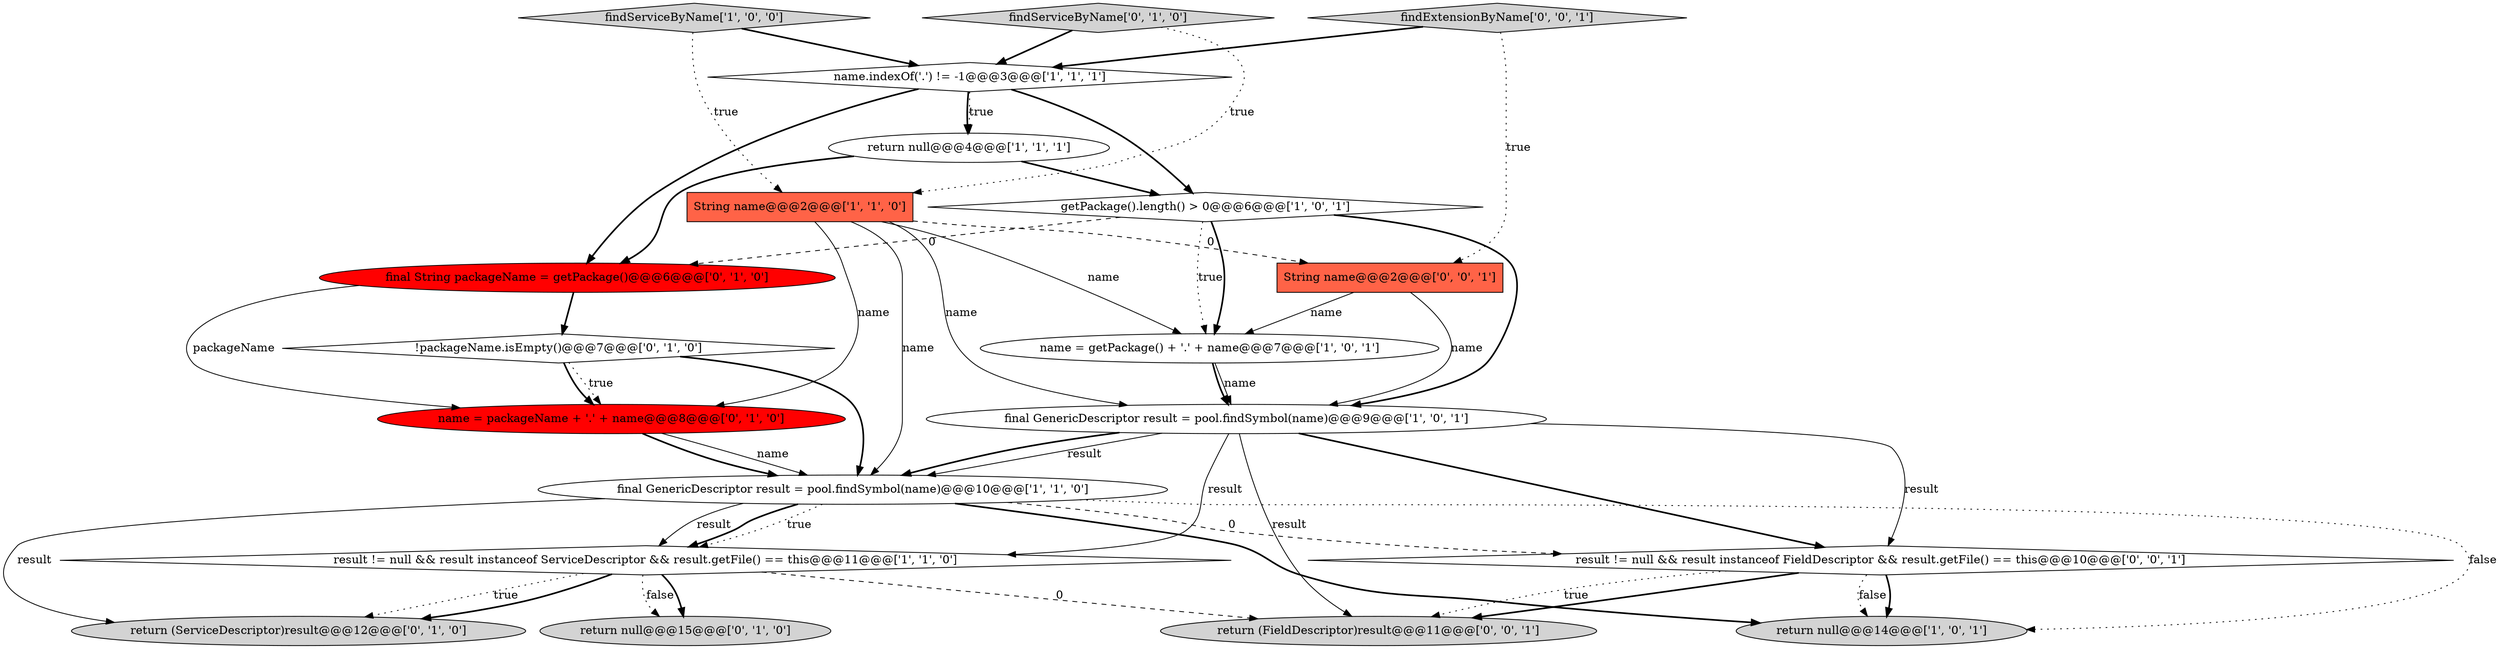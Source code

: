 digraph {
9 [style = filled, label = "return null@@@14@@@['1', '0', '1']", fillcolor = lightgray, shape = ellipse image = "AAA0AAABBB1BBB"];
4 [style = filled, label = "return null@@@4@@@['1', '1', '1']", fillcolor = white, shape = ellipse image = "AAA0AAABBB1BBB"];
5 [style = filled, label = "final GenericDescriptor result = pool.findSymbol(name)@@@9@@@['1', '0', '1']", fillcolor = white, shape = ellipse image = "AAA0AAABBB1BBB"];
7 [style = filled, label = "getPackage().length() > 0@@@6@@@['1', '0', '1']", fillcolor = white, shape = diamond image = "AAA0AAABBB1BBB"];
17 [style = filled, label = "findExtensionByName['0', '0', '1']", fillcolor = lightgray, shape = diamond image = "AAA0AAABBB3BBB"];
10 [style = filled, label = "findServiceByName['0', '1', '0']", fillcolor = lightgray, shape = diamond image = "AAA0AAABBB2BBB"];
18 [style = filled, label = "return (FieldDescriptor)result@@@11@@@['0', '0', '1']", fillcolor = lightgray, shape = ellipse image = "AAA0AAABBB3BBB"];
0 [style = filled, label = "final GenericDescriptor result = pool.findSymbol(name)@@@10@@@['1', '1', '0']", fillcolor = white, shape = ellipse image = "AAA0AAABBB1BBB"];
12 [style = filled, label = "return null@@@15@@@['0', '1', '0']", fillcolor = lightgray, shape = ellipse image = "AAA0AAABBB2BBB"];
16 [style = filled, label = "String name@@@2@@@['0', '0', '1']", fillcolor = tomato, shape = box image = "AAA0AAABBB3BBB"];
3 [style = filled, label = "findServiceByName['1', '0', '0']", fillcolor = lightgray, shape = diamond image = "AAA0AAABBB1BBB"];
2 [style = filled, label = "name = getPackage() + '.' + name@@@7@@@['1', '0', '1']", fillcolor = white, shape = ellipse image = "AAA0AAABBB1BBB"];
8 [style = filled, label = "result != null && result instanceof ServiceDescriptor && result.getFile() == this@@@11@@@['1', '1', '0']", fillcolor = white, shape = diamond image = "AAA0AAABBB1BBB"];
13 [style = filled, label = "final String packageName = getPackage()@@@6@@@['0', '1', '0']", fillcolor = red, shape = ellipse image = "AAA1AAABBB2BBB"];
19 [style = filled, label = "result != null && result instanceof FieldDescriptor && result.getFile() == this@@@10@@@['0', '0', '1']", fillcolor = white, shape = diamond image = "AAA0AAABBB3BBB"];
6 [style = filled, label = "String name@@@2@@@['1', '1', '0']", fillcolor = tomato, shape = box image = "AAA0AAABBB1BBB"];
14 [style = filled, label = "!packageName.isEmpty()@@@7@@@['0', '1', '0']", fillcolor = white, shape = diamond image = "AAA0AAABBB2BBB"];
11 [style = filled, label = "return (ServiceDescriptor)result@@@12@@@['0', '1', '0']", fillcolor = lightgray, shape = ellipse image = "AAA0AAABBB2BBB"];
15 [style = filled, label = "name = packageName + '.' + name@@@8@@@['0', '1', '0']", fillcolor = red, shape = ellipse image = "AAA1AAABBB2BBB"];
1 [style = filled, label = "name.indexOf('.') != -1@@@3@@@['1', '1', '1']", fillcolor = white, shape = diamond image = "AAA0AAABBB1BBB"];
5->0 [style = solid, label="result"];
7->2 [style = dotted, label="true"];
1->4 [style = bold, label=""];
10->6 [style = dotted, label="true"];
0->9 [style = bold, label=""];
19->18 [style = bold, label=""];
6->2 [style = solid, label="name"];
13->15 [style = solid, label="packageName"];
8->12 [style = dotted, label="false"];
3->1 [style = bold, label=""];
16->5 [style = solid, label="name"];
17->1 [style = bold, label=""];
2->5 [style = solid, label="name"];
5->19 [style = solid, label="result"];
15->0 [style = solid, label="name"];
0->19 [style = dashed, label="0"];
4->13 [style = bold, label=""];
19->18 [style = dotted, label="true"];
0->11 [style = solid, label="result"];
1->4 [style = dotted, label="true"];
3->6 [style = dotted, label="true"];
1->7 [style = bold, label=""];
1->13 [style = bold, label=""];
4->7 [style = bold, label=""];
5->8 [style = solid, label="result"];
17->16 [style = dotted, label="true"];
0->8 [style = dotted, label="true"];
0->9 [style = dotted, label="false"];
5->19 [style = bold, label=""];
6->5 [style = solid, label="name"];
14->15 [style = dotted, label="true"];
6->0 [style = solid, label="name"];
7->5 [style = bold, label=""];
6->16 [style = dashed, label="0"];
0->8 [style = solid, label="result"];
14->0 [style = bold, label=""];
5->0 [style = bold, label=""];
19->9 [style = bold, label=""];
6->15 [style = solid, label="name"];
7->2 [style = bold, label=""];
16->2 [style = solid, label="name"];
15->0 [style = bold, label=""];
5->18 [style = solid, label="result"];
0->8 [style = bold, label=""];
7->13 [style = dashed, label="0"];
8->11 [style = dotted, label="true"];
8->18 [style = dashed, label="0"];
14->15 [style = bold, label=""];
19->9 [style = dotted, label="false"];
10->1 [style = bold, label=""];
8->11 [style = bold, label=""];
13->14 [style = bold, label=""];
8->12 [style = bold, label=""];
2->5 [style = bold, label=""];
}
